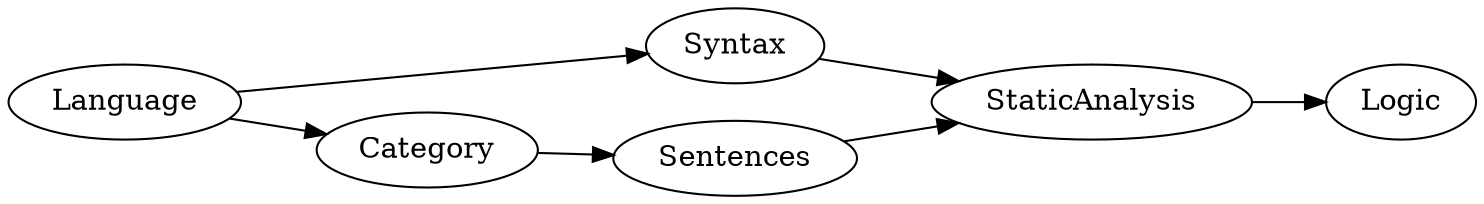 digraph logic_class_hierarchy {
  rankdir=LR

  logic [label="Logic"]
  stat_ana [label="StaticAnalysis"]
  synt [label="Syntax"]
  sent [label="Sentences"]
  cat  [label="Category"]
  lang [label="Language"]

  lang -> synt
  lang -> cat
  cat -> sent
  sent -> stat_ana
  synt -> stat_ana
  stat_ana -> logic
}
